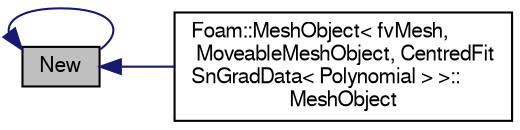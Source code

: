 digraph "New"
{
  bgcolor="transparent";
  edge [fontname="FreeSans",fontsize="10",labelfontname="FreeSans",labelfontsize="10"];
  node [fontname="FreeSans",fontsize="10",shape=record];
  rankdir="LR";
  Node5 [label="New",height=0.2,width=0.4,color="black", fillcolor="grey75", style="filled", fontcolor="black"];
  Node5 -> Node6 [dir="back",color="midnightblue",fontsize="10",style="solid",fontname="FreeSans"];
  Node6 [label="Foam::MeshObject\< fvMesh,\l MoveableMeshObject, CentredFit\lSnGradData\< Polynomial \> \>::\lMeshObject",height=0.2,width=0.4,color="black",URL="$a27138.html#a12e3f929a6dbb6cc42a316937c105d25"];
  Node5 -> Node5 [dir="back",color="midnightblue",fontsize="10",style="solid",fontname="FreeSans"];
}
